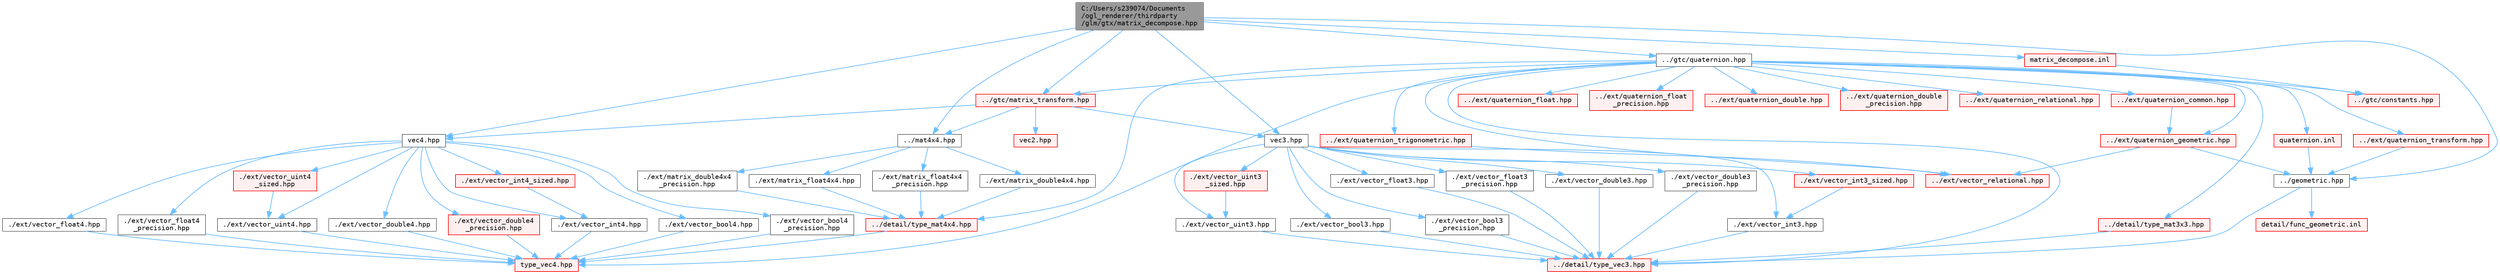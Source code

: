 digraph "C:/Users/s239074/Documents/ogl_renderer/thirdparty/glm/gtx/matrix_decompose.hpp"
{
 // LATEX_PDF_SIZE
  bgcolor="transparent";
  edge [fontname=Terminal,fontsize=10,labelfontname=Helvetica,labelfontsize=10];
  node [fontname=Terminal,fontsize=10,shape=box,height=0.2,width=0.4];
  Node1 [label="C:/Users/s239074/Documents\l/ogl_renderer/thirdparty\l/glm/gtx/matrix_decompose.hpp",height=0.2,width=0.4,color="gray40", fillcolor="grey60", style="filled", fontcolor="black",tooltip=" "];
  Node1 -> Node2 [color="steelblue1",style="solid"];
  Node2 [label="../mat4x4.hpp",height=0.2,width=0.4,color="grey40", fillcolor="white", style="filled",URL="$mat4x4_8hpp.html",tooltip=" "];
  Node2 -> Node3 [color="steelblue1",style="solid"];
  Node3 [label="./ext/matrix_double4x4.hpp",height=0.2,width=0.4,color="grey40", fillcolor="white", style="filled",URL="$matrix__double4x4_8hpp.html",tooltip=" "];
  Node3 -> Node4 [color="steelblue1",style="solid"];
  Node4 [label="../detail/type_mat4x4.hpp",height=0.2,width=0.4,color="red", fillcolor="#FFF0F0", style="filled",URL="$type__mat4x4_8hpp.html",tooltip=" "];
  Node4 -> Node5 [color="steelblue1",style="solid"];
  Node5 [label="type_vec4.hpp",height=0.2,width=0.4,color="red", fillcolor="#FFF0F0", style="filled",URL="$type__vec4_8hpp.html",tooltip=" "];
  Node2 -> Node127 [color="steelblue1",style="solid"];
  Node127 [label="./ext/matrix_double4x4\l_precision.hpp",height=0.2,width=0.4,color="grey40", fillcolor="white", style="filled",URL="$matrix__double4x4__precision_8hpp.html",tooltip=" "];
  Node127 -> Node4 [color="steelblue1",style="solid"];
  Node2 -> Node128 [color="steelblue1",style="solid"];
  Node128 [label="./ext/matrix_float4x4.hpp",height=0.2,width=0.4,color="grey40", fillcolor="white", style="filled",URL="$matrix__float4x4_8hpp.html",tooltip=" "];
  Node128 -> Node4 [color="steelblue1",style="solid"];
  Node2 -> Node129 [color="steelblue1",style="solid"];
  Node129 [label="./ext/matrix_float4x4\l_precision.hpp",height=0.2,width=0.4,color="grey40", fillcolor="white", style="filled",URL="$matrix__float4x4__precision_8hpp.html",tooltip=" "];
  Node129 -> Node4 [color="steelblue1",style="solid"];
  Node1 -> Node31 [color="steelblue1",style="solid"];
  Node31 [label="vec3.hpp",height=0.2,width=0.4,color="grey40", fillcolor="white", style="filled",URL="$vec3_8hpp.html",tooltip=" "];
  Node31 -> Node32 [color="steelblue1",style="solid"];
  Node32 [label="./ext/vector_bool3.hpp",height=0.2,width=0.4,color="grey40", fillcolor="white", style="filled",URL="$vector__bool3_8hpp.html",tooltip=" "];
  Node32 -> Node33 [color="steelblue1",style="solid"];
  Node33 [label="../detail/type_vec3.hpp",height=0.2,width=0.4,color="red", fillcolor="#FFF0F0", style="filled",URL="$type__vec3_8hpp.html",tooltip=" "];
  Node31 -> Node35 [color="steelblue1",style="solid"];
  Node35 [label="./ext/vector_bool3\l_precision.hpp",height=0.2,width=0.4,color="grey40", fillcolor="white", style="filled",URL="$vector__bool3__precision_8hpp.html",tooltip=" "];
  Node35 -> Node33 [color="steelblue1",style="solid"];
  Node31 -> Node36 [color="steelblue1",style="solid"];
  Node36 [label="./ext/vector_float3.hpp",height=0.2,width=0.4,color="grey40", fillcolor="white", style="filled",URL="$vector__float3_8hpp.html",tooltip=" "];
  Node36 -> Node33 [color="steelblue1",style="solid"];
  Node31 -> Node37 [color="steelblue1",style="solid"];
  Node37 [label="./ext/vector_float3\l_precision.hpp",height=0.2,width=0.4,color="grey40", fillcolor="white", style="filled",URL="$vector__float3__precision_8hpp.html",tooltip=" "];
  Node37 -> Node33 [color="steelblue1",style="solid"];
  Node31 -> Node38 [color="steelblue1",style="solid"];
  Node38 [label="./ext/vector_double3.hpp",height=0.2,width=0.4,color="grey40", fillcolor="white", style="filled",URL="$vector__double3_8hpp.html",tooltip=" "];
  Node38 -> Node33 [color="steelblue1",style="solid"];
  Node31 -> Node39 [color="steelblue1",style="solid"];
  Node39 [label="./ext/vector_double3\l_precision.hpp",height=0.2,width=0.4,color="grey40", fillcolor="white", style="filled",URL="$vector__double3__precision_8hpp.html",tooltip=" "];
  Node39 -> Node33 [color="steelblue1",style="solid"];
  Node31 -> Node40 [color="steelblue1",style="solid"];
  Node40 [label="./ext/vector_int3.hpp",height=0.2,width=0.4,color="grey40", fillcolor="white", style="filled",URL="$vector__int3_8hpp.html",tooltip=" "];
  Node40 -> Node33 [color="steelblue1",style="solid"];
  Node31 -> Node41 [color="steelblue1",style="solid"];
  Node41 [label="./ext/vector_int3_sized.hpp",height=0.2,width=0.4,color="red", fillcolor="#FFF0F0", style="filled",URL="$vector__int3__sized_8hpp.html",tooltip=" "];
  Node41 -> Node40 [color="steelblue1",style="solid"];
  Node31 -> Node42 [color="steelblue1",style="solid"];
  Node42 [label="./ext/vector_uint3.hpp",height=0.2,width=0.4,color="grey40", fillcolor="white", style="filled",URL="$vector__uint3_8hpp.html",tooltip=" "];
  Node42 -> Node33 [color="steelblue1",style="solid"];
  Node31 -> Node43 [color="steelblue1",style="solid"];
  Node43 [label="./ext/vector_uint3\l_sized.hpp",height=0.2,width=0.4,color="red", fillcolor="#FFF0F0", style="filled",URL="$vector__uint3__sized_8hpp.html",tooltip=" "];
  Node43 -> Node42 [color="steelblue1",style="solid"];
  Node1 -> Node44 [color="steelblue1",style="solid"];
  Node44 [label="vec4.hpp",height=0.2,width=0.4,color="grey40", fillcolor="white", style="filled",URL="$vec4_8hpp.html",tooltip=" "];
  Node44 -> Node45 [color="steelblue1",style="solid"];
  Node45 [label="./ext/vector_bool4.hpp",height=0.2,width=0.4,color="grey40", fillcolor="white", style="filled",URL="$vector__bool4_8hpp.html",tooltip=" "];
  Node45 -> Node5 [color="steelblue1",style="solid"];
  Node44 -> Node46 [color="steelblue1",style="solid"];
  Node46 [label="./ext/vector_bool4\l_precision.hpp",height=0.2,width=0.4,color="grey40", fillcolor="white", style="filled",URL="$vector__bool4__precision_8hpp.html",tooltip=" "];
  Node46 -> Node5 [color="steelblue1",style="solid"];
  Node44 -> Node47 [color="steelblue1",style="solid"];
  Node47 [label="./ext/vector_float4.hpp",height=0.2,width=0.4,color="grey40", fillcolor="white", style="filled",URL="$vector__float4_8hpp.html",tooltip=" "];
  Node47 -> Node5 [color="steelblue1",style="solid"];
  Node44 -> Node48 [color="steelblue1",style="solid"];
  Node48 [label="./ext/vector_float4\l_precision.hpp",height=0.2,width=0.4,color="grey40", fillcolor="white", style="filled",URL="$vector__float4__precision_8hpp.html",tooltip=" "];
  Node48 -> Node5 [color="steelblue1",style="solid"];
  Node44 -> Node49 [color="steelblue1",style="solid"];
  Node49 [label="./ext/vector_double4.hpp",height=0.2,width=0.4,color="grey40", fillcolor="white", style="filled",URL="$vector__double4_8hpp.html",tooltip=" "];
  Node49 -> Node5 [color="steelblue1",style="solid"];
  Node44 -> Node50 [color="steelblue1",style="solid"];
  Node50 [label="./ext/vector_double4\l_precision.hpp",height=0.2,width=0.4,color="red", fillcolor="#FFF0F0", style="filled",URL="$vector__double4__precision_8hpp.html",tooltip=" "];
  Node50 -> Node5 [color="steelblue1",style="solid"];
  Node44 -> Node51 [color="steelblue1",style="solid"];
  Node51 [label="./ext/vector_int4.hpp",height=0.2,width=0.4,color="grey40", fillcolor="white", style="filled",URL="$vector__int4_8hpp.html",tooltip=" "];
  Node51 -> Node5 [color="steelblue1",style="solid"];
  Node44 -> Node52 [color="steelblue1",style="solid"];
  Node52 [label="./ext/vector_int4_sized.hpp",height=0.2,width=0.4,color="red", fillcolor="#FFF0F0", style="filled",URL="$vector__int4__sized_8hpp.html",tooltip=" "];
  Node52 -> Node51 [color="steelblue1",style="solid"];
  Node44 -> Node53 [color="steelblue1",style="solid"];
  Node53 [label="./ext/vector_uint4.hpp",height=0.2,width=0.4,color="grey40", fillcolor="white", style="filled",URL="$vector__uint4_8hpp.html",tooltip=" "];
  Node53 -> Node5 [color="steelblue1",style="solid"];
  Node44 -> Node54 [color="steelblue1",style="solid"];
  Node54 [label="./ext/vector_uint4\l_sized.hpp",height=0.2,width=0.4,color="red", fillcolor="#FFF0F0", style="filled",URL="$vector__uint4__sized_8hpp.html",tooltip=" "];
  Node54 -> Node53 [color="steelblue1",style="solid"];
  Node1 -> Node112 [color="steelblue1",style="solid"];
  Node112 [label="../geometric.hpp",height=0.2,width=0.4,color="grey40", fillcolor="white", style="filled",URL="$geometric_8hpp.html",tooltip=" "];
  Node112 -> Node33 [color="steelblue1",style="solid"];
  Node112 -> Node113 [color="steelblue1",style="solid"];
  Node113 [label="detail/func_geometric.inl",height=0.2,width=0.4,color="red", fillcolor="#FFF0F0", style="filled",URL="$func__geometric_8inl.html",tooltip=" "];
  Node1 -> Node130 [color="steelblue1",style="solid"];
  Node130 [label="../gtc/quaternion.hpp",height=0.2,width=0.4,color="grey40", fillcolor="white", style="filled",URL="$gtc_2quaternion_8hpp.html",tooltip=" "];
  Node130 -> Node131 [color="steelblue1",style="solid"];
  Node131 [label="../gtc/constants.hpp",height=0.2,width=0.4,color="red", fillcolor="#FFF0F0", style="filled",URL="$constants_8hpp.html",tooltip=" "];
  Node130 -> Node135 [color="steelblue1",style="solid"];
  Node135 [label="../gtc/matrix_transform.hpp",height=0.2,width=0.4,color="red", fillcolor="#FFF0F0", style="filled",URL="$gtc_2matrix__transform_8hpp.html",tooltip=" "];
  Node135 -> Node2 [color="steelblue1",style="solid"];
  Node135 -> Node16 [color="steelblue1",style="solid"];
  Node16 [label="vec2.hpp",height=0.2,width=0.4,color="red", fillcolor="#FFF0F0", style="filled",URL="$vec2_8hpp.html",tooltip=" "];
  Node135 -> Node31 [color="steelblue1",style="solid"];
  Node135 -> Node44 [color="steelblue1",style="solid"];
  Node130 -> Node146 [color="steelblue1",style="solid"];
  Node146 [label="../ext/vector_relational.hpp",height=0.2,width=0.4,color="red", fillcolor="#FFF0F0", style="filled",URL="$ext_2vector__relational_8hpp.html",tooltip=" "];
  Node130 -> Node149 [color="steelblue1",style="solid"];
  Node149 [label="../ext/quaternion_common.hpp",height=0.2,width=0.4,color="red", fillcolor="#FFF0F0", style="filled",URL="$quaternion__common_8hpp.html",tooltip=" "];
  Node149 -> Node150 [color="steelblue1",style="solid"];
  Node150 [label="../ext/quaternion_geometric.hpp",height=0.2,width=0.4,color="red", fillcolor="#FFF0F0", style="filled",URL="$quaternion__geometric_8hpp.html",tooltip=" "];
  Node150 -> Node112 [color="steelblue1",style="solid"];
  Node150 -> Node146 [color="steelblue1",style="solid"];
  Node130 -> Node154 [color="steelblue1",style="solid"];
  Node154 [label="../ext/quaternion_float.hpp",height=0.2,width=0.4,color="red", fillcolor="#FFF0F0", style="filled",URL="$quaternion__float_8hpp.html",tooltip=" "];
  Node130 -> Node159 [color="steelblue1",style="solid"];
  Node159 [label="../ext/quaternion_float\l_precision.hpp",height=0.2,width=0.4,color="red", fillcolor="#FFF0F0", style="filled",URL="$quaternion__float__precision_8hpp.html",tooltip=" "];
  Node130 -> Node160 [color="steelblue1",style="solid"];
  Node160 [label="../ext/quaternion_double.hpp",height=0.2,width=0.4,color="red", fillcolor="#FFF0F0", style="filled",URL="$quaternion__double_8hpp.html",tooltip=" "];
  Node130 -> Node161 [color="steelblue1",style="solid"];
  Node161 [label="../ext/quaternion_double\l_precision.hpp",height=0.2,width=0.4,color="red", fillcolor="#FFF0F0", style="filled",URL="$quaternion__double__precision_8hpp.html",tooltip=" "];
  Node130 -> Node156 [color="steelblue1",style="solid"];
  Node156 [label="../ext/quaternion_relational.hpp",height=0.2,width=0.4,color="red", fillcolor="#FFF0F0", style="filled",URL="$quaternion__relational_8hpp.html",tooltip=" "];
  Node130 -> Node150 [color="steelblue1",style="solid"];
  Node130 -> Node162 [color="steelblue1",style="solid"];
  Node162 [label="../ext/quaternion_trigonometric.hpp",height=0.2,width=0.4,color="red", fillcolor="#FFF0F0", style="filled",URL="$quaternion__trigonometric_8hpp.html",tooltip=" "];
  Node162 -> Node146 [color="steelblue1",style="solid"];
  Node130 -> Node164 [color="steelblue1",style="solid"];
  Node164 [label="../ext/quaternion_transform.hpp",height=0.2,width=0.4,color="red", fillcolor="#FFF0F0", style="filled",URL="$quaternion__transform_8hpp.html",tooltip=" "];
  Node164 -> Node112 [color="steelblue1",style="solid"];
  Node130 -> Node85 [color="steelblue1",style="solid"];
  Node85 [label="../detail/type_mat3x3.hpp",height=0.2,width=0.4,color="red", fillcolor="#FFF0F0", style="filled",URL="$type__mat3x3_8hpp.html",tooltip=" "];
  Node85 -> Node33 [color="steelblue1",style="solid"];
  Node130 -> Node4 [color="steelblue1",style="solid"];
  Node130 -> Node33 [color="steelblue1",style="solid"];
  Node130 -> Node5 [color="steelblue1",style="solid"];
  Node130 -> Node166 [color="steelblue1",style="solid"];
  Node166 [label="quaternion.inl",height=0.2,width=0.4,color="red", fillcolor="#FFF0F0", style="filled",URL="$glm_2gtc_2quaternion_8inl.html",tooltip=" "];
  Node166 -> Node112 [color="steelblue1",style="solid"];
  Node1 -> Node135 [color="steelblue1",style="solid"];
  Node1 -> Node169 [color="steelblue1",style="solid"];
  Node169 [label="matrix_decompose.inl",height=0.2,width=0.4,color="red", fillcolor="#FFF0F0", style="filled",URL="$matrix__decompose_8inl.html",tooltip=" "];
  Node169 -> Node131 [color="steelblue1",style="solid"];
}
